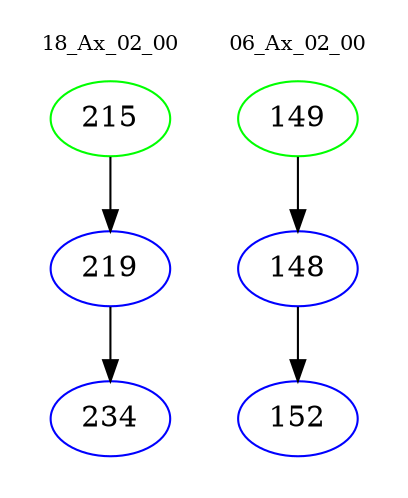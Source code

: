 digraph{
subgraph cluster_0 {
color = white
label = "18_Ax_02_00";
fontsize=10;
T0_215 [label="215", color="green"]
T0_215 -> T0_219 [color="black"]
T0_219 [label="219", color="blue"]
T0_219 -> T0_234 [color="black"]
T0_234 [label="234", color="blue"]
}
subgraph cluster_1 {
color = white
label = "06_Ax_02_00";
fontsize=10;
T1_149 [label="149", color="green"]
T1_149 -> T1_148 [color="black"]
T1_148 [label="148", color="blue"]
T1_148 -> T1_152 [color="black"]
T1_152 [label="152", color="blue"]
}
}
